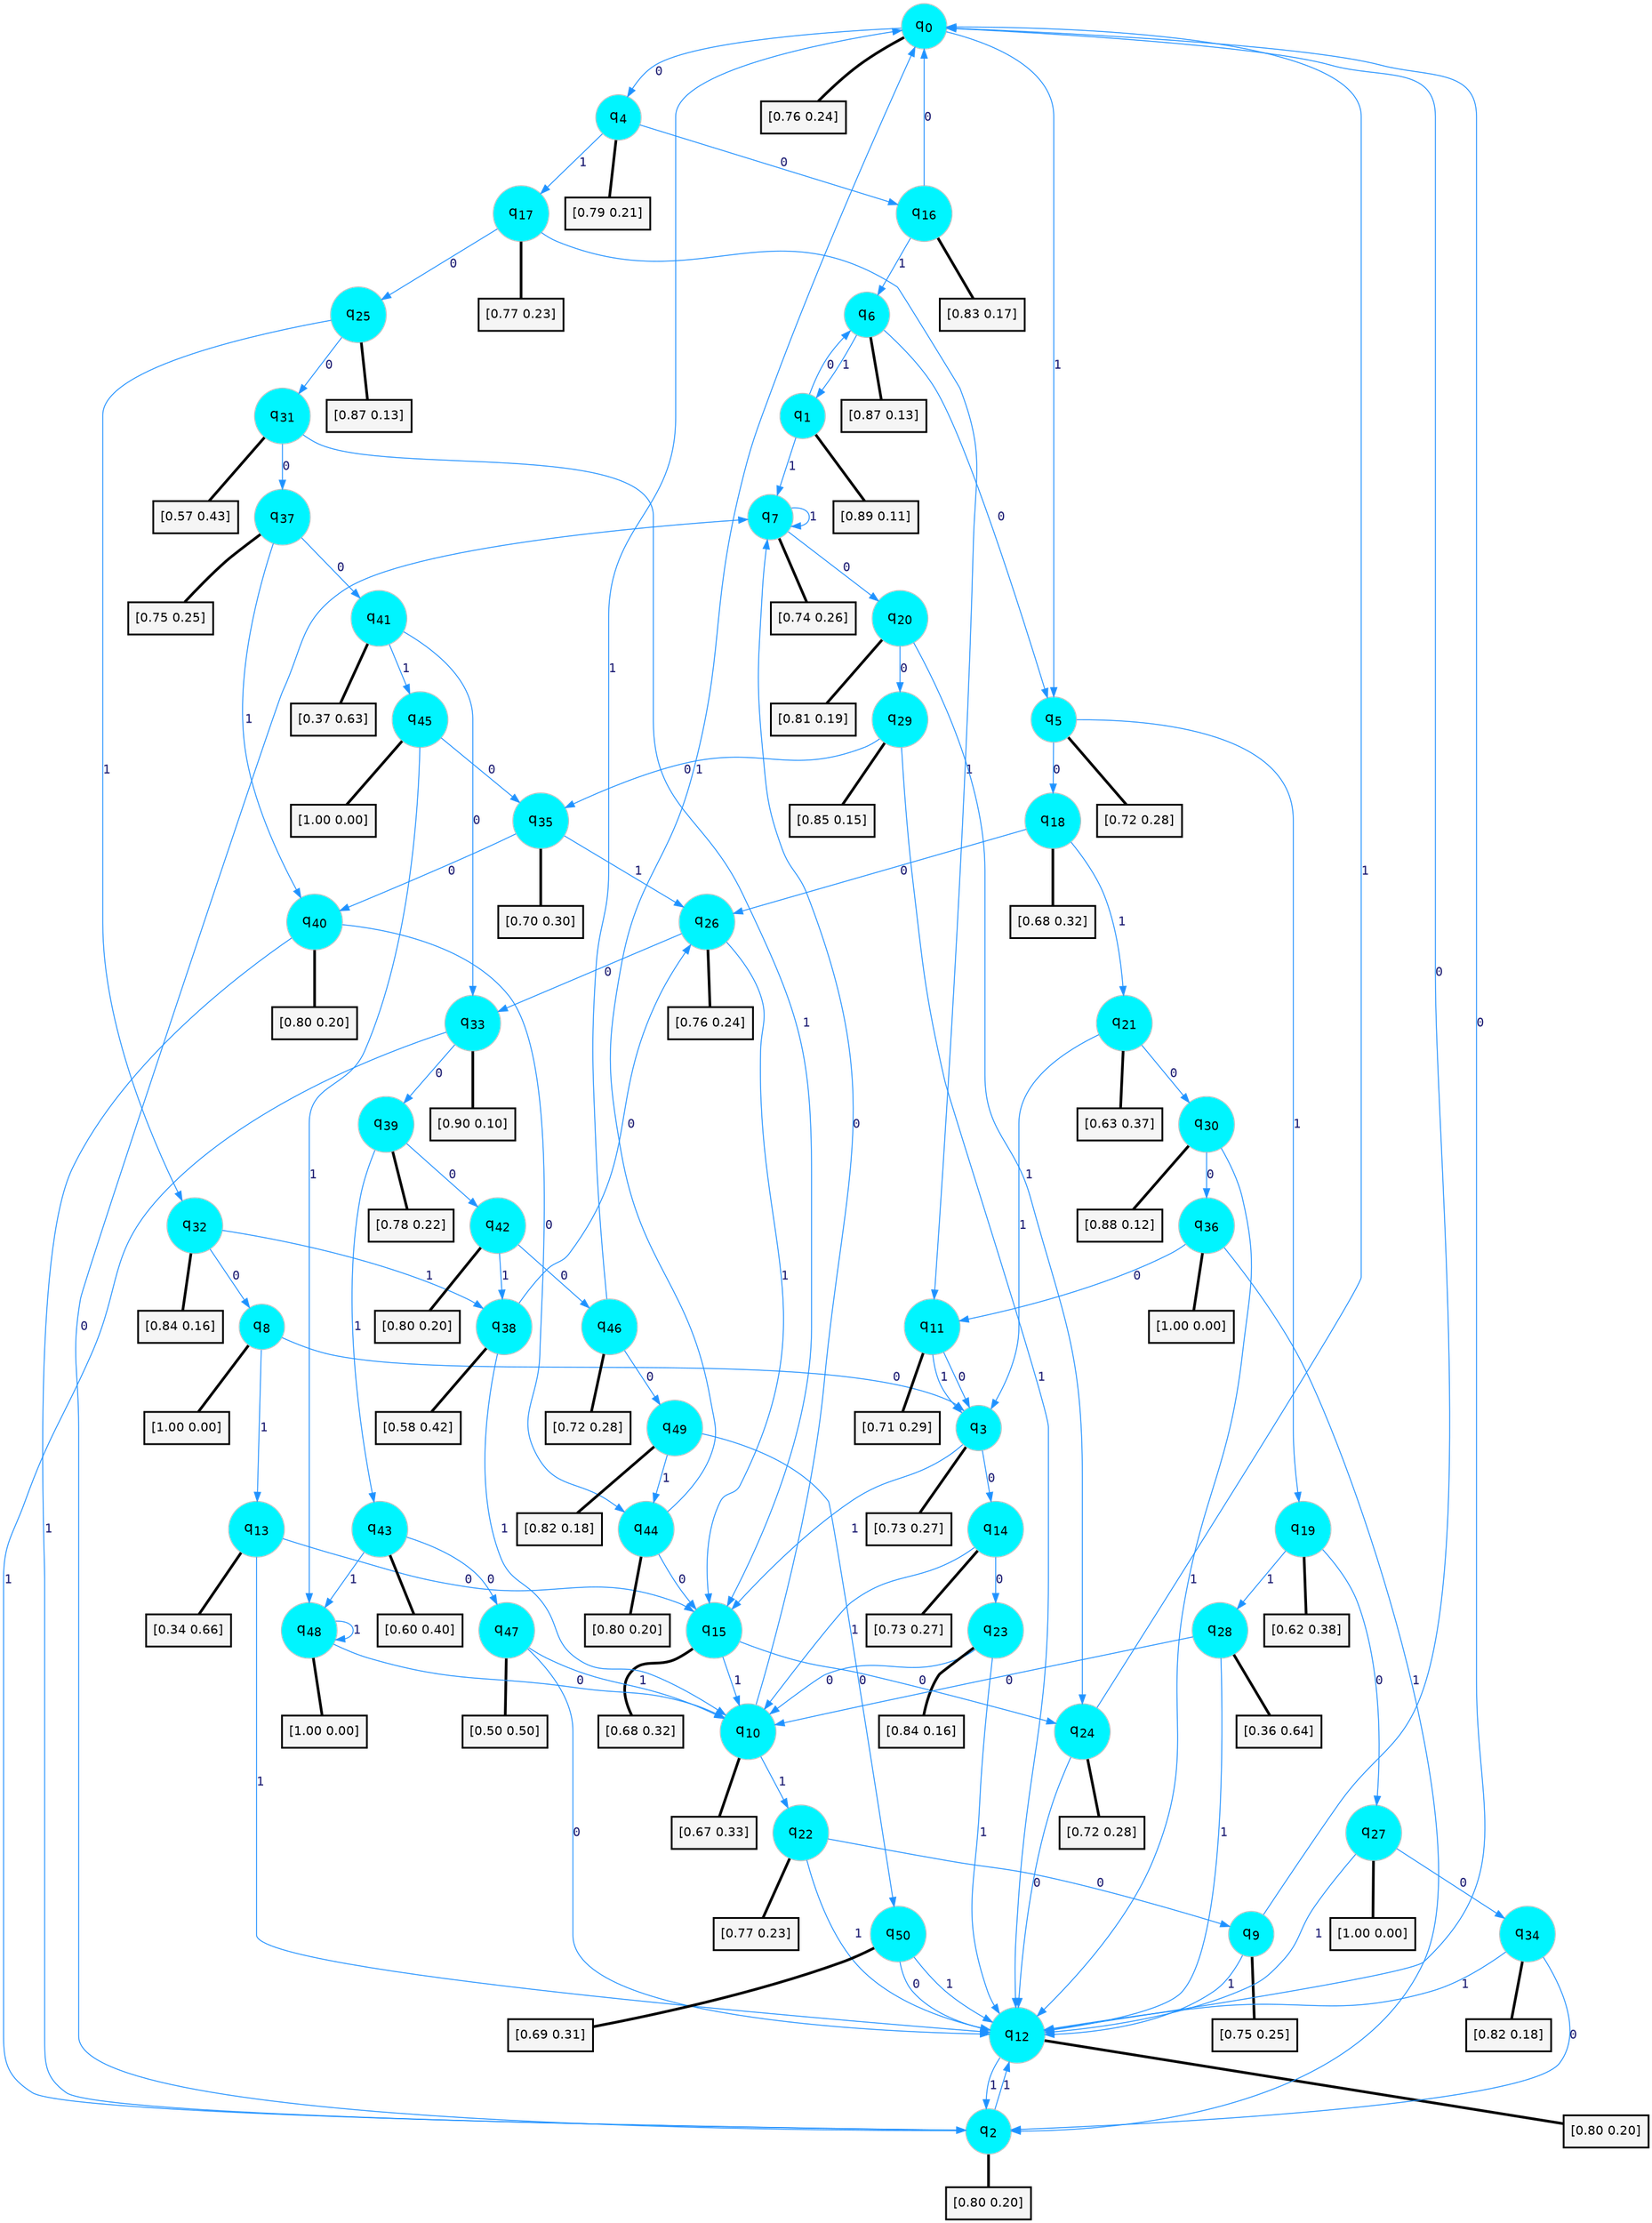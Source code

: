 digraph G {
graph [
bgcolor=transparent, dpi=300, rankdir=TD, size="40,25"];
node [
color=gray, fillcolor=turquoise1, fontcolor=black, fontname=Helvetica, fontsize=16, fontweight=bold, shape=circle, style=filled];
edge [
arrowsize=1, color=dodgerblue1, fontcolor=midnightblue, fontname=courier, fontweight=bold, penwidth=1, style=solid, weight=20];
0[label=<q<SUB>0</SUB>>];
1[label=<q<SUB>1</SUB>>];
2[label=<q<SUB>2</SUB>>];
3[label=<q<SUB>3</SUB>>];
4[label=<q<SUB>4</SUB>>];
5[label=<q<SUB>5</SUB>>];
6[label=<q<SUB>6</SUB>>];
7[label=<q<SUB>7</SUB>>];
8[label=<q<SUB>8</SUB>>];
9[label=<q<SUB>9</SUB>>];
10[label=<q<SUB>10</SUB>>];
11[label=<q<SUB>11</SUB>>];
12[label=<q<SUB>12</SUB>>];
13[label=<q<SUB>13</SUB>>];
14[label=<q<SUB>14</SUB>>];
15[label=<q<SUB>15</SUB>>];
16[label=<q<SUB>16</SUB>>];
17[label=<q<SUB>17</SUB>>];
18[label=<q<SUB>18</SUB>>];
19[label=<q<SUB>19</SUB>>];
20[label=<q<SUB>20</SUB>>];
21[label=<q<SUB>21</SUB>>];
22[label=<q<SUB>22</SUB>>];
23[label=<q<SUB>23</SUB>>];
24[label=<q<SUB>24</SUB>>];
25[label=<q<SUB>25</SUB>>];
26[label=<q<SUB>26</SUB>>];
27[label=<q<SUB>27</SUB>>];
28[label=<q<SUB>28</SUB>>];
29[label=<q<SUB>29</SUB>>];
30[label=<q<SUB>30</SUB>>];
31[label=<q<SUB>31</SUB>>];
32[label=<q<SUB>32</SUB>>];
33[label=<q<SUB>33</SUB>>];
34[label=<q<SUB>34</SUB>>];
35[label=<q<SUB>35</SUB>>];
36[label=<q<SUB>36</SUB>>];
37[label=<q<SUB>37</SUB>>];
38[label=<q<SUB>38</SUB>>];
39[label=<q<SUB>39</SUB>>];
40[label=<q<SUB>40</SUB>>];
41[label=<q<SUB>41</SUB>>];
42[label=<q<SUB>42</SUB>>];
43[label=<q<SUB>43</SUB>>];
44[label=<q<SUB>44</SUB>>];
45[label=<q<SUB>45</SUB>>];
46[label=<q<SUB>46</SUB>>];
47[label=<q<SUB>47</SUB>>];
48[label=<q<SUB>48</SUB>>];
49[label=<q<SUB>49</SUB>>];
50[label=<q<SUB>50</SUB>>];
51[label="[0.76 0.24]", shape=box,fontcolor=black, fontname=Helvetica, fontsize=14, penwidth=2, fillcolor=whitesmoke,color=black];
52[label="[0.89 0.11]", shape=box,fontcolor=black, fontname=Helvetica, fontsize=14, penwidth=2, fillcolor=whitesmoke,color=black];
53[label="[0.80 0.20]", shape=box,fontcolor=black, fontname=Helvetica, fontsize=14, penwidth=2, fillcolor=whitesmoke,color=black];
54[label="[0.73 0.27]", shape=box,fontcolor=black, fontname=Helvetica, fontsize=14, penwidth=2, fillcolor=whitesmoke,color=black];
55[label="[0.79 0.21]", shape=box,fontcolor=black, fontname=Helvetica, fontsize=14, penwidth=2, fillcolor=whitesmoke,color=black];
56[label="[0.72 0.28]", shape=box,fontcolor=black, fontname=Helvetica, fontsize=14, penwidth=2, fillcolor=whitesmoke,color=black];
57[label="[0.87 0.13]", shape=box,fontcolor=black, fontname=Helvetica, fontsize=14, penwidth=2, fillcolor=whitesmoke,color=black];
58[label="[0.74 0.26]", shape=box,fontcolor=black, fontname=Helvetica, fontsize=14, penwidth=2, fillcolor=whitesmoke,color=black];
59[label="[1.00 0.00]", shape=box,fontcolor=black, fontname=Helvetica, fontsize=14, penwidth=2, fillcolor=whitesmoke,color=black];
60[label="[0.75 0.25]", shape=box,fontcolor=black, fontname=Helvetica, fontsize=14, penwidth=2, fillcolor=whitesmoke,color=black];
61[label="[0.67 0.33]", shape=box,fontcolor=black, fontname=Helvetica, fontsize=14, penwidth=2, fillcolor=whitesmoke,color=black];
62[label="[0.71 0.29]", shape=box,fontcolor=black, fontname=Helvetica, fontsize=14, penwidth=2, fillcolor=whitesmoke,color=black];
63[label="[0.80 0.20]", shape=box,fontcolor=black, fontname=Helvetica, fontsize=14, penwidth=2, fillcolor=whitesmoke,color=black];
64[label="[0.34 0.66]", shape=box,fontcolor=black, fontname=Helvetica, fontsize=14, penwidth=2, fillcolor=whitesmoke,color=black];
65[label="[0.73 0.27]", shape=box,fontcolor=black, fontname=Helvetica, fontsize=14, penwidth=2, fillcolor=whitesmoke,color=black];
66[label="[0.68 0.32]", shape=box,fontcolor=black, fontname=Helvetica, fontsize=14, penwidth=2, fillcolor=whitesmoke,color=black];
67[label="[0.83 0.17]", shape=box,fontcolor=black, fontname=Helvetica, fontsize=14, penwidth=2, fillcolor=whitesmoke,color=black];
68[label="[0.77 0.23]", shape=box,fontcolor=black, fontname=Helvetica, fontsize=14, penwidth=2, fillcolor=whitesmoke,color=black];
69[label="[0.68 0.32]", shape=box,fontcolor=black, fontname=Helvetica, fontsize=14, penwidth=2, fillcolor=whitesmoke,color=black];
70[label="[0.62 0.38]", shape=box,fontcolor=black, fontname=Helvetica, fontsize=14, penwidth=2, fillcolor=whitesmoke,color=black];
71[label="[0.81 0.19]", shape=box,fontcolor=black, fontname=Helvetica, fontsize=14, penwidth=2, fillcolor=whitesmoke,color=black];
72[label="[0.63 0.37]", shape=box,fontcolor=black, fontname=Helvetica, fontsize=14, penwidth=2, fillcolor=whitesmoke,color=black];
73[label="[0.77 0.23]", shape=box,fontcolor=black, fontname=Helvetica, fontsize=14, penwidth=2, fillcolor=whitesmoke,color=black];
74[label="[0.84 0.16]", shape=box,fontcolor=black, fontname=Helvetica, fontsize=14, penwidth=2, fillcolor=whitesmoke,color=black];
75[label="[0.72 0.28]", shape=box,fontcolor=black, fontname=Helvetica, fontsize=14, penwidth=2, fillcolor=whitesmoke,color=black];
76[label="[0.87 0.13]", shape=box,fontcolor=black, fontname=Helvetica, fontsize=14, penwidth=2, fillcolor=whitesmoke,color=black];
77[label="[0.76 0.24]", shape=box,fontcolor=black, fontname=Helvetica, fontsize=14, penwidth=2, fillcolor=whitesmoke,color=black];
78[label="[1.00 0.00]", shape=box,fontcolor=black, fontname=Helvetica, fontsize=14, penwidth=2, fillcolor=whitesmoke,color=black];
79[label="[0.36 0.64]", shape=box,fontcolor=black, fontname=Helvetica, fontsize=14, penwidth=2, fillcolor=whitesmoke,color=black];
80[label="[0.85 0.15]", shape=box,fontcolor=black, fontname=Helvetica, fontsize=14, penwidth=2, fillcolor=whitesmoke,color=black];
81[label="[0.88 0.12]", shape=box,fontcolor=black, fontname=Helvetica, fontsize=14, penwidth=2, fillcolor=whitesmoke,color=black];
82[label="[0.57 0.43]", shape=box,fontcolor=black, fontname=Helvetica, fontsize=14, penwidth=2, fillcolor=whitesmoke,color=black];
83[label="[0.84 0.16]", shape=box,fontcolor=black, fontname=Helvetica, fontsize=14, penwidth=2, fillcolor=whitesmoke,color=black];
84[label="[0.90 0.10]", shape=box,fontcolor=black, fontname=Helvetica, fontsize=14, penwidth=2, fillcolor=whitesmoke,color=black];
85[label="[0.82 0.18]", shape=box,fontcolor=black, fontname=Helvetica, fontsize=14, penwidth=2, fillcolor=whitesmoke,color=black];
86[label="[0.70 0.30]", shape=box,fontcolor=black, fontname=Helvetica, fontsize=14, penwidth=2, fillcolor=whitesmoke,color=black];
87[label="[1.00 0.00]", shape=box,fontcolor=black, fontname=Helvetica, fontsize=14, penwidth=2, fillcolor=whitesmoke,color=black];
88[label="[0.75 0.25]", shape=box,fontcolor=black, fontname=Helvetica, fontsize=14, penwidth=2, fillcolor=whitesmoke,color=black];
89[label="[0.58 0.42]", shape=box,fontcolor=black, fontname=Helvetica, fontsize=14, penwidth=2, fillcolor=whitesmoke,color=black];
90[label="[0.78 0.22]", shape=box,fontcolor=black, fontname=Helvetica, fontsize=14, penwidth=2, fillcolor=whitesmoke,color=black];
91[label="[0.80 0.20]", shape=box,fontcolor=black, fontname=Helvetica, fontsize=14, penwidth=2, fillcolor=whitesmoke,color=black];
92[label="[0.37 0.63]", shape=box,fontcolor=black, fontname=Helvetica, fontsize=14, penwidth=2, fillcolor=whitesmoke,color=black];
93[label="[0.80 0.20]", shape=box,fontcolor=black, fontname=Helvetica, fontsize=14, penwidth=2, fillcolor=whitesmoke,color=black];
94[label="[0.60 0.40]", shape=box,fontcolor=black, fontname=Helvetica, fontsize=14, penwidth=2, fillcolor=whitesmoke,color=black];
95[label="[0.80 0.20]", shape=box,fontcolor=black, fontname=Helvetica, fontsize=14, penwidth=2, fillcolor=whitesmoke,color=black];
96[label="[1.00 0.00]", shape=box,fontcolor=black, fontname=Helvetica, fontsize=14, penwidth=2, fillcolor=whitesmoke,color=black];
97[label="[0.72 0.28]", shape=box,fontcolor=black, fontname=Helvetica, fontsize=14, penwidth=2, fillcolor=whitesmoke,color=black];
98[label="[0.50 0.50]", shape=box,fontcolor=black, fontname=Helvetica, fontsize=14, penwidth=2, fillcolor=whitesmoke,color=black];
99[label="[1.00 0.00]", shape=box,fontcolor=black, fontname=Helvetica, fontsize=14, penwidth=2, fillcolor=whitesmoke,color=black];
100[label="[0.82 0.18]", shape=box,fontcolor=black, fontname=Helvetica, fontsize=14, penwidth=2, fillcolor=whitesmoke,color=black];
101[label="[0.69 0.31]", shape=box,fontcolor=black, fontname=Helvetica, fontsize=14, penwidth=2, fillcolor=whitesmoke,color=black];
0->4 [label=0];
0->5 [label=1];
0->51 [arrowhead=none, penwidth=3,color=black];
1->6 [label=0];
1->7 [label=1];
1->52 [arrowhead=none, penwidth=3,color=black];
2->7 [label=0];
2->12 [label=1];
2->53 [arrowhead=none, penwidth=3,color=black];
3->14 [label=0];
3->15 [label=1];
3->54 [arrowhead=none, penwidth=3,color=black];
4->16 [label=0];
4->17 [label=1];
4->55 [arrowhead=none, penwidth=3,color=black];
5->18 [label=0];
5->19 [label=1];
5->56 [arrowhead=none, penwidth=3,color=black];
6->5 [label=0];
6->1 [label=1];
6->57 [arrowhead=none, penwidth=3,color=black];
7->20 [label=0];
7->7 [label=1];
7->58 [arrowhead=none, penwidth=3,color=black];
8->3 [label=0];
8->13 [label=1];
8->59 [arrowhead=none, penwidth=3,color=black];
9->0 [label=0];
9->12 [label=1];
9->60 [arrowhead=none, penwidth=3,color=black];
10->7 [label=0];
10->22 [label=1];
10->61 [arrowhead=none, penwidth=3,color=black];
11->3 [label=0];
11->3 [label=1];
11->62 [arrowhead=none, penwidth=3,color=black];
12->0 [label=0];
12->2 [label=1];
12->63 [arrowhead=none, penwidth=3,color=black];
13->15 [label=0];
13->12 [label=1];
13->64 [arrowhead=none, penwidth=3,color=black];
14->23 [label=0];
14->10 [label=1];
14->65 [arrowhead=none, penwidth=3,color=black];
15->24 [label=0];
15->10 [label=1];
15->66 [arrowhead=none, penwidth=3,color=black];
16->0 [label=0];
16->6 [label=1];
16->67 [arrowhead=none, penwidth=3,color=black];
17->25 [label=0];
17->11 [label=1];
17->68 [arrowhead=none, penwidth=3,color=black];
18->26 [label=0];
18->21 [label=1];
18->69 [arrowhead=none, penwidth=3,color=black];
19->27 [label=0];
19->28 [label=1];
19->70 [arrowhead=none, penwidth=3,color=black];
20->29 [label=0];
20->24 [label=1];
20->71 [arrowhead=none, penwidth=3,color=black];
21->30 [label=0];
21->3 [label=1];
21->72 [arrowhead=none, penwidth=3,color=black];
22->9 [label=0];
22->12 [label=1];
22->73 [arrowhead=none, penwidth=3,color=black];
23->10 [label=0];
23->12 [label=1];
23->74 [arrowhead=none, penwidth=3,color=black];
24->12 [label=0];
24->0 [label=1];
24->75 [arrowhead=none, penwidth=3,color=black];
25->31 [label=0];
25->32 [label=1];
25->76 [arrowhead=none, penwidth=3,color=black];
26->33 [label=0];
26->15 [label=1];
26->77 [arrowhead=none, penwidth=3,color=black];
27->34 [label=0];
27->12 [label=1];
27->78 [arrowhead=none, penwidth=3,color=black];
28->10 [label=0];
28->12 [label=1];
28->79 [arrowhead=none, penwidth=3,color=black];
29->35 [label=0];
29->12 [label=1];
29->80 [arrowhead=none, penwidth=3,color=black];
30->36 [label=0];
30->12 [label=1];
30->81 [arrowhead=none, penwidth=3,color=black];
31->37 [label=0];
31->15 [label=1];
31->82 [arrowhead=none, penwidth=3,color=black];
32->8 [label=0];
32->38 [label=1];
32->83 [arrowhead=none, penwidth=3,color=black];
33->39 [label=0];
33->2 [label=1];
33->84 [arrowhead=none, penwidth=3,color=black];
34->2 [label=0];
34->12 [label=1];
34->85 [arrowhead=none, penwidth=3,color=black];
35->40 [label=0];
35->26 [label=1];
35->86 [arrowhead=none, penwidth=3,color=black];
36->11 [label=0];
36->2 [label=1];
36->87 [arrowhead=none, penwidth=3,color=black];
37->41 [label=0];
37->40 [label=1];
37->88 [arrowhead=none, penwidth=3,color=black];
38->26 [label=0];
38->10 [label=1];
38->89 [arrowhead=none, penwidth=3,color=black];
39->42 [label=0];
39->43 [label=1];
39->90 [arrowhead=none, penwidth=3,color=black];
40->44 [label=0];
40->2 [label=1];
40->91 [arrowhead=none, penwidth=3,color=black];
41->33 [label=0];
41->45 [label=1];
41->92 [arrowhead=none, penwidth=3,color=black];
42->46 [label=0];
42->38 [label=1];
42->93 [arrowhead=none, penwidth=3,color=black];
43->47 [label=0];
43->48 [label=1];
43->94 [arrowhead=none, penwidth=3,color=black];
44->15 [label=0];
44->0 [label=1];
44->95 [arrowhead=none, penwidth=3,color=black];
45->35 [label=0];
45->48 [label=1];
45->96 [arrowhead=none, penwidth=3,color=black];
46->49 [label=0];
46->0 [label=1];
46->97 [arrowhead=none, penwidth=3,color=black];
47->12 [label=0];
47->10 [label=1];
47->98 [arrowhead=none, penwidth=3,color=black];
48->10 [label=0];
48->48 [label=1];
48->99 [arrowhead=none, penwidth=3,color=black];
49->50 [label=0];
49->44 [label=1];
49->100 [arrowhead=none, penwidth=3,color=black];
50->12 [label=0];
50->12 [label=1];
50->101 [arrowhead=none, penwidth=3,color=black];
}
